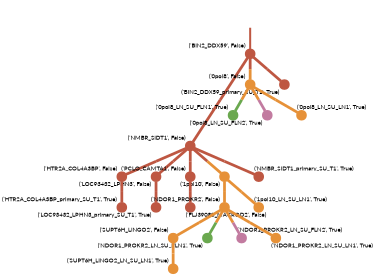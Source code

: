 strict digraph  {
graph[splines=false]; nodesep=0.7; rankdir=TB; ranksep=0.6; forcelabels=true; dpi=600; size=2.5;
0 [color="#be5742ff", fillcolor="#be5742ff", fixedsize=true, fontname=Lato, fontsize="12pt", height="0.25", label="", penwidth=3, shape=circle, style=filled, xlabel="('BIN2_DDX59', False)"];
1 [color="#be5742ff", fillcolor="#be5742ff", fixedsize=true, fontname=Lato, fontsize="12pt", height="0.25", label="", penwidth=3, shape=circle, style=filled, xlabel="('NMBR_SIDT1', False)"];
8 [color="#e69138ff", fillcolor="#e69138ff", fixedsize=true, fontname=Lato, fontsize="12pt", height="0.25", label="", penwidth=3, shape=circle, style=filled, xlabel="('0pol8', False)"];
18 [color="#be5742ff", fillcolor="#be5742ff", fixedsize=true, fontname=Lato, fontsize="12pt", height="0.25", label="", penwidth=3, shape=circle, style=filled, xlabel="('BIN2_DDX59_primary_SU_T1', True)"];
4 [color="#be5742ff", fillcolor="#be5742ff", fixedsize=true, fontname=Lato, fontsize="12pt", height="0.25", label="", penwidth=3, shape=circle, style=filled, xlabel="('HTR2A_COL4A3BP', False)"];
5 [color="#be5742ff", fillcolor="#be5742ff", fixedsize=true, fontname=Lato, fontsize="12pt", height="0.25", label="", penwidth=3, shape=circle, style=filled, xlabel="('LOC93432_LPHN3', False)"];
6 [color="#be5742ff", fillcolor="#be5742ff", fixedsize=true, fontname=Lato, fontsize="12pt", height="0.25", label="", penwidth=3, shape=circle, style=filled, xlabel="('PCLO_CAMTA1', False)"];
9 [color="#e69138ff", fillcolor="#e69138ff", fixedsize=true, fontname=Lato, fontsize="12pt", height="0.25", label="", penwidth=3, shape=circle, style=filled, xlabel="('1pol10', False)"];
19 [color="#be5742ff", fillcolor="#be5742ff", fixedsize=true, fontname=Lato, fontsize="12pt", height="0.25", label="", penwidth=3, shape=circle, style=filled, xlabel="('NMBR_SIDT1_primary_SU_T1', True)"];
3 [color="#e69138ff", fillcolor="#e69138ff", fixedsize=true, fontname=Lato, fontsize="12pt", height="0.25", label="", penwidth=3, shape=circle, style=filled, xlabel="('NDOR1_PROKR2', False)"];
7 [color="#e69138ff", fillcolor="#e69138ff", fixedsize=true, fontname=Lato, fontsize="12pt", height="0.25", label="", penwidth=3, shape=circle, style=filled, xlabel="('SUPT6H_LINGO2', False)"];
11 [color="#6aa84fff", fillcolor="#6aa84fff", fixedsize=true, fontname=Lato, fontsize="12pt", height="0.25", label="", penwidth=3, shape=circle, style=filled, xlabel="('NDOR1_PROKR2_LN_SU_FLN1', True)"];
13 [color="#c27ba0ff", fillcolor="#c27ba0ff", fixedsize=true, fontname=Lato, fontsize="12pt", height="0.25", label="", penwidth=3, shape=circle, style=filled, xlabel="('NDOR1_PROKR2_LN_SU_FLN2', True)"];
16 [color="#e69138ff", fillcolor="#e69138ff", fixedsize=true, fontname=Lato, fontsize="12pt", height="0.25", label="", penwidth=3, shape=circle, style=filled, xlabel="('NDOR1_PROKR2_LN_SU_LN1', True)"];
20 [color="#be5742ff", fillcolor="#be5742ff", fixedsize=true, fontname=Lato, fontsize="12pt", height="0.25", label="", penwidth=3, shape=circle, style=filled, xlabel="('HTR2A_COL4A3BP_primary_SU_T1', True)"];
21 [color="#be5742ff", fillcolor="#be5742ff", fixedsize=true, fontname=Lato, fontsize="12pt", height="0.25", label="", penwidth=3, shape=circle, style=filled, xlabel="('LOC93432_LPHN3_primary_SU_T1', True)"];
2 [color="#be5742ff", fillcolor="#be5742ff", fixedsize=true, fontname=Lato, fontsize="12pt", height="0.25", label="", penwidth=3, shape=circle, style=filled, xlabel="('FLJ39080_MACROD2', False)"];
17 [color="#e69138ff", fillcolor="#e69138ff", fixedsize=true, fontname=Lato, fontsize="12pt", height="0.25", label="", penwidth=3, shape=circle, style=filled, xlabel="('SUPT6H_LINGO2_LN_SU_LN1', True)"];
10 [color="#6aa84fff", fillcolor="#6aa84fff", fixedsize=true, fontname=Lato, fontsize="12pt", height="0.25", label="", penwidth=3, shape=circle, style=filled, xlabel="('0pol8_LN_SU_FLN1', True)"];
12 [color="#c27ba0ff", fillcolor="#c27ba0ff", fixedsize=true, fontname=Lato, fontsize="12pt", height="0.25", label="", penwidth=3, shape=circle, style=filled, xlabel="('0pol8_LN_SU_FLN2', True)"];
14 [color="#e69138ff", fillcolor="#e69138ff", fixedsize=true, fontname=Lato, fontsize="12pt", height="0.25", label="", penwidth=3, shape=circle, style=filled, xlabel="('0pol8_LN_SU_LN1', True)"];
15 [color="#e69138ff", fillcolor="#e69138ff", fixedsize=true, fontname=Lato, fontsize="12pt", height="0.25", label="", penwidth=3, shape=circle, style=filled, xlabel="('1pol10_LN_SU_LN1', True)"];
normal [label="", penwidth=3, style=invis, xlabel="('BIN2_DDX59', False)"];
0 -> 1  [arrowsize=0, color="#be5742ff;0.5:#be5742ff", minlen="3.0", penwidth="5.5", style=solid];
0 -> 8  [arrowsize=0, color="#be5742ff;0.5:#e69138ff", minlen="1.0128204822540283", penwidth="5.5", style=solid];
0 -> 18  [arrowsize=0, color="#be5742ff;0.5:#be5742ff", minlen="1.0128204822540283", penwidth="5.5", style=solid];
1 -> 4  [arrowsize=0, color="#be5742ff;0.5:#be5742ff", minlen="1.0410256385803223", penwidth="5.5", style=solid];
1 -> 5  [arrowsize=0, color="#be5742ff;0.5:#be5742ff", minlen="1.0358974933624268", penwidth="5.5", style=solid];
1 -> 6  [arrowsize=0, color="#be5742ff;0.5:#be5742ff", minlen="1.0256410837173462", penwidth="5.5", style=solid];
1 -> 9  [arrowsize=0, color="#be5742ff;0.5:#e69138ff", minlen="1.0128204822540283", penwidth="5.5", style=solid];
1 -> 19  [arrowsize=0, color="#be5742ff;0.5:#be5742ff", minlen="1.0128204822540283", penwidth="5.5", style=solid];
8 -> 10  [arrowsize=0, color="#e69138ff;0.5:#6aa84fff", minlen="1.0128204822540283", penwidth="5.5", style=solid];
8 -> 12  [arrowsize=0, color="#e69138ff;0.5:#c27ba0ff", minlen="1.0128204822540283", penwidth="5.5", style=solid];
8 -> 14  [arrowsize=0, color="#e69138ff;0.5:#e69138ff", minlen="1.0128204822540283", penwidth="5.5", style=solid];
4 -> 20  [arrowsize=0, color="#be5742ff;0.5:#be5742ff", minlen="1.0128204822540283", penwidth="5.5", style=solid];
5 -> 21  [arrowsize=0, color="#be5742ff;0.5:#be5742ff", minlen="1.0128204822540283", penwidth="5.5", style=solid];
6 -> 2  [arrowsize=0, color="#be5742ff;0.5:#be5742ff", minlen="1.08717942237854", penwidth="5.5", style=solid];
9 -> 3  [arrowsize=0, color="#e69138ff;0.5:#e69138ff", minlen="1.0461537837982178", penwidth="5.5", style=solid];
9 -> 15  [arrowsize=0, color="#e69138ff;0.5:#e69138ff", minlen="1.0128204822540283", penwidth="5.5", style=solid];
3 -> 7  [arrowsize=0, color="#e69138ff;0.5:#e69138ff", minlen="1.0256410837173462", penwidth="5.5", style=solid];
3 -> 11  [arrowsize=0, color="#e69138ff;0.5:#6aa84fff", minlen="1.0128204822540283", penwidth="5.5", style=solid];
3 -> 13  [arrowsize=0, color="#e69138ff;0.5:#c27ba0ff", minlen="1.0128204822540283", penwidth="5.5", style=solid];
3 -> 16  [arrowsize=0, color="#e69138ff;0.5:#e69138ff", minlen="1.0128204822540283", penwidth="5.5", style=solid];
7 -> 17  [arrowsize=0, color="#e69138ff;0.5:#e69138ff", minlen="1.0128204822540283", penwidth="5.5", style=solid];
normal -> 0  [arrowsize=0, color="#be5742ff", label="", penwidth=4, style=solid];
}

